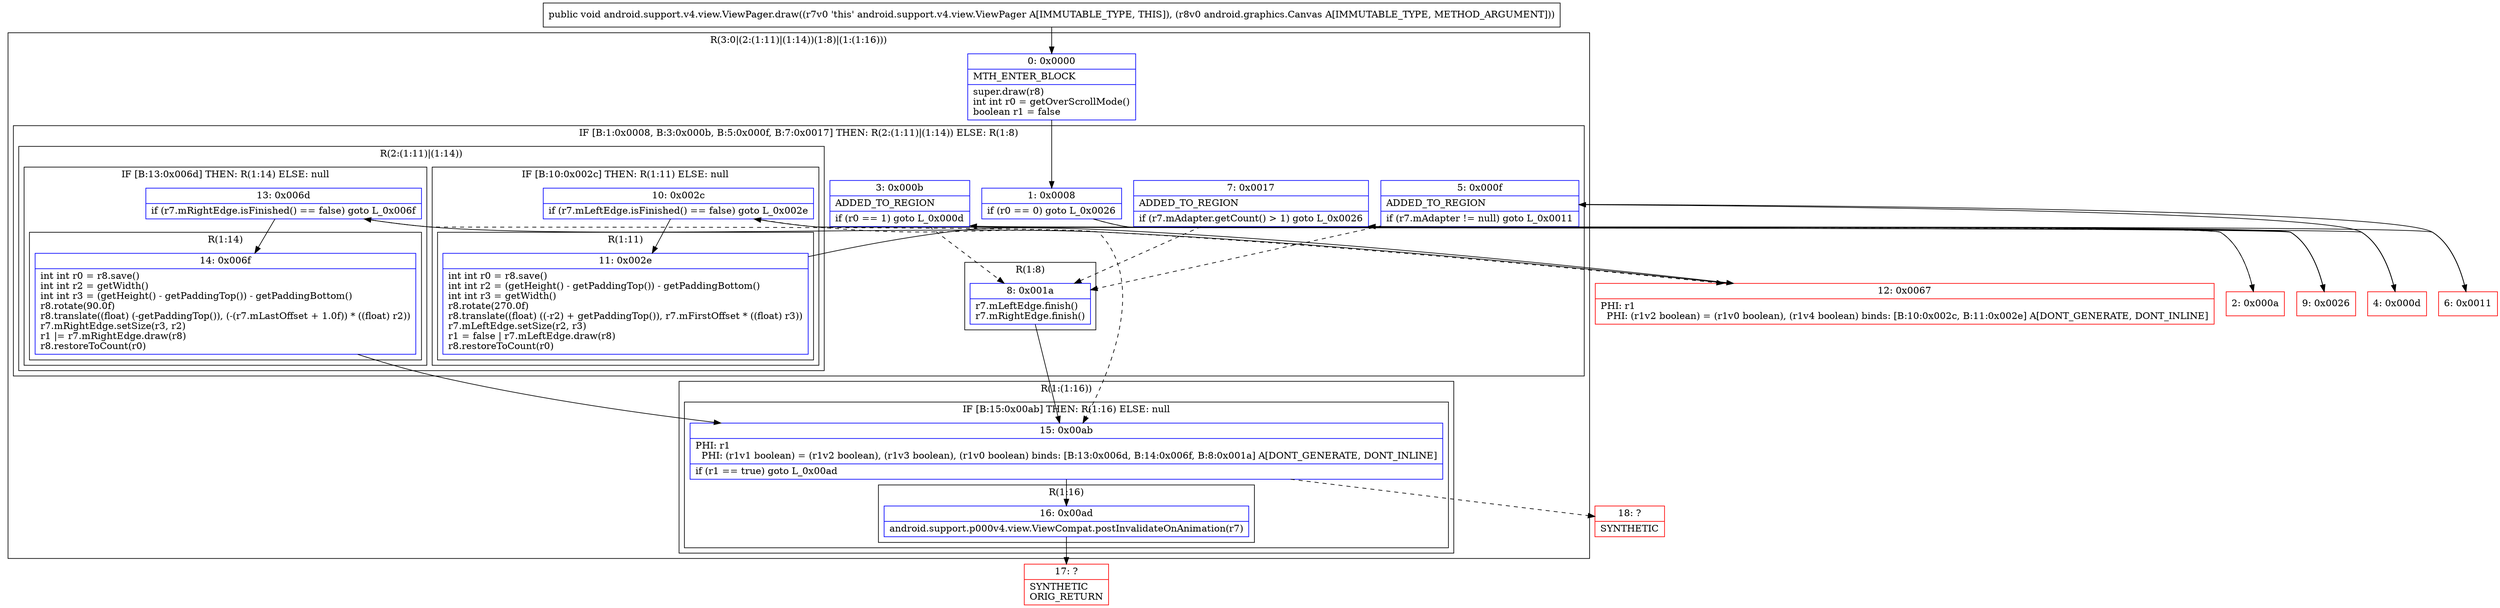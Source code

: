 digraph "CFG forandroid.support.v4.view.ViewPager.draw(Landroid\/graphics\/Canvas;)V" {
subgraph cluster_Region_72491300 {
label = "R(3:0|(2:(1:11)|(1:14))(1:8)|(1:(1:16)))";
node [shape=record,color=blue];
Node_0 [shape=record,label="{0\:\ 0x0000|MTH_ENTER_BLOCK\l|super.draw(r8)\lint int r0 = getOverScrollMode()\lboolean r1 = false\l}"];
subgraph cluster_IfRegion_2029237607 {
label = "IF [B:1:0x0008, B:3:0x000b, B:5:0x000f, B:7:0x0017] THEN: R(2:(1:11)|(1:14)) ELSE: R(1:8)";
node [shape=record,color=blue];
Node_1 [shape=record,label="{1\:\ 0x0008|if (r0 == 0) goto L_0x0026\l}"];
Node_3 [shape=record,label="{3\:\ 0x000b|ADDED_TO_REGION\l|if (r0 == 1) goto L_0x000d\l}"];
Node_5 [shape=record,label="{5\:\ 0x000f|ADDED_TO_REGION\l|if (r7.mAdapter != null) goto L_0x0011\l}"];
Node_7 [shape=record,label="{7\:\ 0x0017|ADDED_TO_REGION\l|if (r7.mAdapter.getCount() \> 1) goto L_0x0026\l}"];
subgraph cluster_Region_2071126881 {
label = "R(2:(1:11)|(1:14))";
node [shape=record,color=blue];
subgraph cluster_IfRegion_2003488432 {
label = "IF [B:10:0x002c] THEN: R(1:11) ELSE: null";
node [shape=record,color=blue];
Node_10 [shape=record,label="{10\:\ 0x002c|if (r7.mLeftEdge.isFinished() == false) goto L_0x002e\l}"];
subgraph cluster_Region_896732170 {
label = "R(1:11)";
node [shape=record,color=blue];
Node_11 [shape=record,label="{11\:\ 0x002e|int int r0 = r8.save()\lint int r2 = (getHeight() \- getPaddingTop()) \- getPaddingBottom()\lint int r3 = getWidth()\lr8.rotate(270.0f)\lr8.translate((float) ((\-r2) + getPaddingTop()), r7.mFirstOffset * ((float) r3))\lr7.mLeftEdge.setSize(r2, r3)\lr1 = false \| r7.mLeftEdge.draw(r8)\lr8.restoreToCount(r0)\l}"];
}
}
subgraph cluster_IfRegion_2003032030 {
label = "IF [B:13:0x006d] THEN: R(1:14) ELSE: null";
node [shape=record,color=blue];
Node_13 [shape=record,label="{13\:\ 0x006d|if (r7.mRightEdge.isFinished() == false) goto L_0x006f\l}"];
subgraph cluster_Region_1029429063 {
label = "R(1:14)";
node [shape=record,color=blue];
Node_14 [shape=record,label="{14\:\ 0x006f|int int r0 = r8.save()\lint int r2 = getWidth()\lint int r3 = (getHeight() \- getPaddingTop()) \- getPaddingBottom()\lr8.rotate(90.0f)\lr8.translate((float) (\-getPaddingTop()), (\-(r7.mLastOffset + 1.0f)) * ((float) r2))\lr7.mRightEdge.setSize(r3, r2)\lr1 \|= r7.mRightEdge.draw(r8)\lr8.restoreToCount(r0)\l}"];
}
}
}
subgraph cluster_Region_888545736 {
label = "R(1:8)";
node [shape=record,color=blue];
Node_8 [shape=record,label="{8\:\ 0x001a|r7.mLeftEdge.finish()\lr7.mRightEdge.finish()\l}"];
}
}
subgraph cluster_Region_1483978204 {
label = "R(1:(1:16))";
node [shape=record,color=blue];
subgraph cluster_IfRegion_549277825 {
label = "IF [B:15:0x00ab] THEN: R(1:16) ELSE: null";
node [shape=record,color=blue];
Node_15 [shape=record,label="{15\:\ 0x00ab|PHI: r1 \l  PHI: (r1v1 boolean) = (r1v2 boolean), (r1v3 boolean), (r1v0 boolean) binds: [B:13:0x006d, B:14:0x006f, B:8:0x001a] A[DONT_GENERATE, DONT_INLINE]\l|if (r1 == true) goto L_0x00ad\l}"];
subgraph cluster_Region_2043539244 {
label = "R(1:16)";
node [shape=record,color=blue];
Node_16 [shape=record,label="{16\:\ 0x00ad|android.support.p000v4.view.ViewCompat.postInvalidateOnAnimation(r7)\l}"];
}
}
}
}
Node_2 [shape=record,color=red,label="{2\:\ 0x000a}"];
Node_4 [shape=record,color=red,label="{4\:\ 0x000d}"];
Node_6 [shape=record,color=red,label="{6\:\ 0x0011}"];
Node_9 [shape=record,color=red,label="{9\:\ 0x0026}"];
Node_12 [shape=record,color=red,label="{12\:\ 0x0067|PHI: r1 \l  PHI: (r1v2 boolean) = (r1v0 boolean), (r1v4 boolean) binds: [B:10:0x002c, B:11:0x002e] A[DONT_GENERATE, DONT_INLINE]\l}"];
Node_17 [shape=record,color=red,label="{17\:\ ?|SYNTHETIC\lORIG_RETURN\l}"];
Node_18 [shape=record,color=red,label="{18\:\ ?|SYNTHETIC\l}"];
MethodNode[shape=record,label="{public void android.support.v4.view.ViewPager.draw((r7v0 'this' android.support.v4.view.ViewPager A[IMMUTABLE_TYPE, THIS]), (r8v0 android.graphics.Canvas A[IMMUTABLE_TYPE, METHOD_ARGUMENT])) }"];
MethodNode -> Node_0;
Node_0 -> Node_1;
Node_1 -> Node_2[style=dashed];
Node_1 -> Node_9;
Node_3 -> Node_4;
Node_3 -> Node_8[style=dashed];
Node_5 -> Node_6;
Node_5 -> Node_8[style=dashed];
Node_7 -> Node_8[style=dashed];
Node_7 -> Node_9;
Node_10 -> Node_11;
Node_10 -> Node_12[style=dashed];
Node_11 -> Node_12;
Node_13 -> Node_14;
Node_13 -> Node_15[style=dashed];
Node_14 -> Node_15;
Node_8 -> Node_15;
Node_15 -> Node_16;
Node_15 -> Node_18[style=dashed];
Node_16 -> Node_17;
Node_2 -> Node_3;
Node_4 -> Node_5;
Node_6 -> Node_7;
Node_9 -> Node_10;
Node_12 -> Node_13;
}

